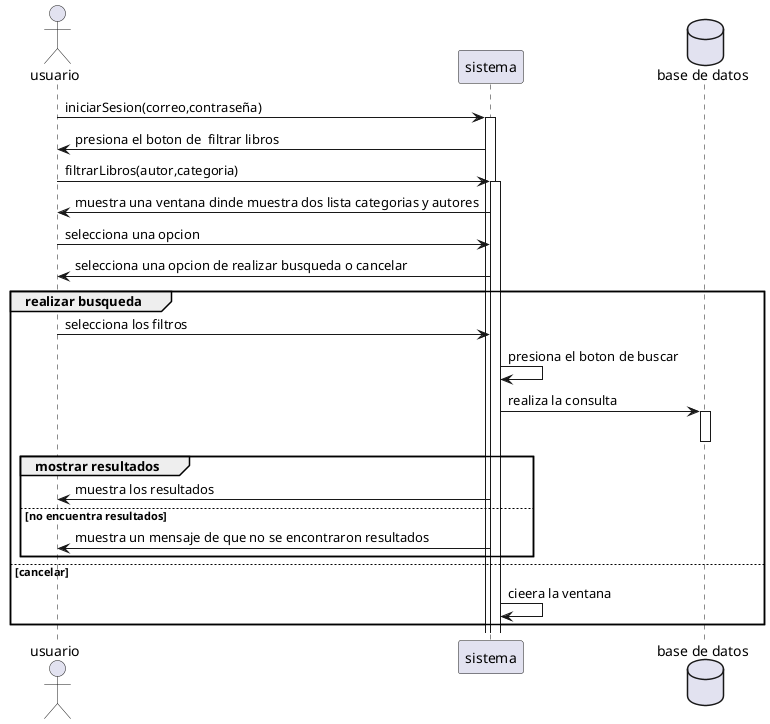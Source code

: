 @startuml

actor "usuario" as u
participant "sistema" as s
database "base de datos" as db

u -> s:iniciarSesion(correo,contraseña)
activate s
s ->u:presiona el boton de  filtrar libros
u -> s:filtrarLibros(autor,categoria)
activate s
s -> u:muestra una ventana dinde muestra dos lista categorias y autores
u -> s:selecciona una opcion
s-> u:selecciona una opcion de realizar busqueda o cancelar
group realizar busqueda

u -> s:selecciona los filtros
s -> s:presiona el boton de buscar
s -> db:realiza la consulta
activate db
deactivate db
group mostrar resultados
s -> u:muestra los resultados
else no encuentra resultados
s -> u:muestra un mensaje de que no se encontraron resultados
end
else cancelar
s->s:cieera la ventana
end
@enduml
